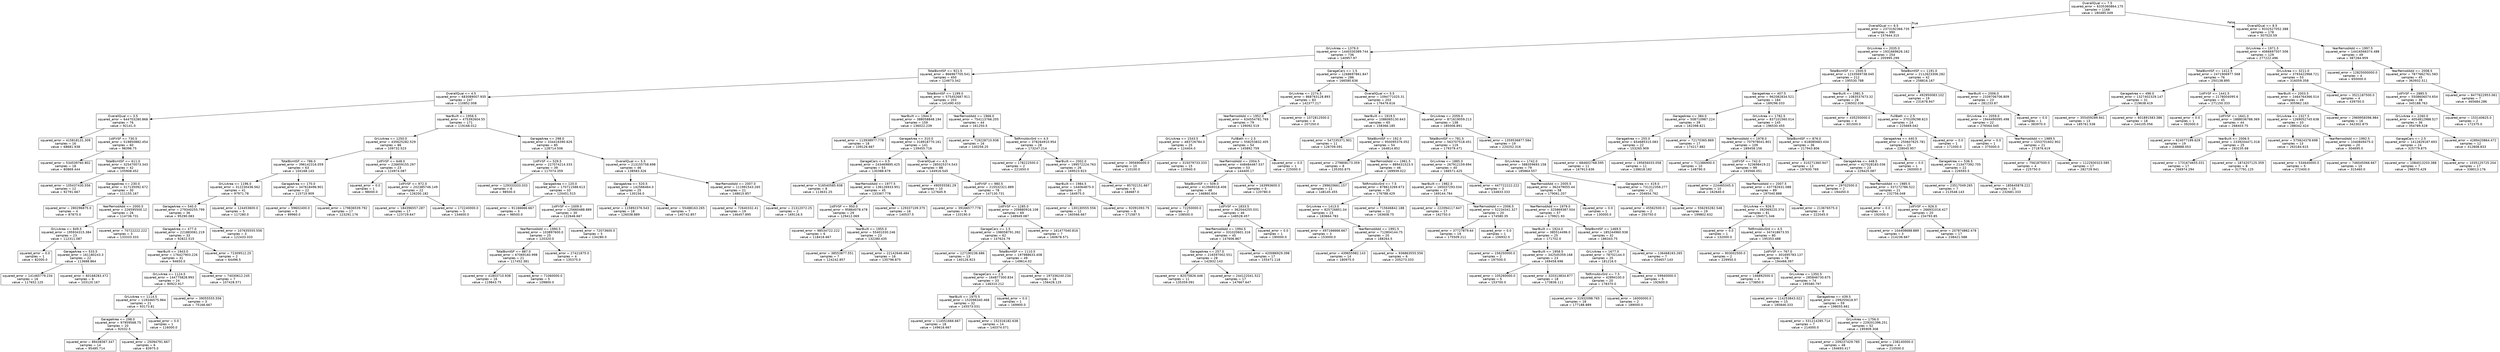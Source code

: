 digraph Tree {
node [shape=box, fontname="helvetica"] ;
edge [fontname="helvetica"] ;
0 [label="OverallQual <= 7.5\nsquared_error = 6335360864.175\nsamples = 1168\nvalue = 180485.049"] ;
1 [label="OverallQual <= 6.5\nsquared_error = 2373192366.735\nsamples = 990\nvalue = 157644.315"] ;
0 -> 1 [labeldistance=2.5, labelangle=45, headlabel="True"] ;
2 [label="GrLivArea <= 1379.0\nsquared_error = 1440330389.744\nsamples = 736\nvalue = 140957.97"] ;
1 -> 2 ;
3 [label="TotalBsmtSF <= 921.5\nsquared_error = 866967705.541\nsamples = 450\nvalue = 124673.342"] ;
2 -> 3 ;
4 [label="OverallQual <= 4.5\nsquared_error = 683089007.935\nsamples = 247\nvalue = 110852.008"] ;
3 -> 4 ;
5 [label="OverallQual <= 3.5\nsquared_error = 644703280.868\nsamples = 76\nvalue = 92141.0"] ;
4 -> 5 ;
6 [label="squared_error = 415818131.309\nsamples = 16\nvalue = 68681.938"] ;
5 -> 6 ;
7 [label="1stFlrSF <= 730.5\nsquared_error = 519850882.454\nsamples = 60\nvalue = 98396.75"] ;
5 -> 7 ;
8 [label="squared_error = 534539760.802\nsamples = 18\nvalue = 80869.444"] ;
7 -> 8 ;
9 [label="TotalBsmtSF <= 611.0\nsquared_error = 325470073.343\nsamples = 42\nvalue = 105908.452"] ;
7 -> 9 ;
10 [label="squared_error = 105437430.556\nsamples = 12\nvalue = 92791.667"] ;
9 -> 10 ;
11 [label="GarageArea <= 230.0\nsquared_error = 317135092.672\nsamples = 30\nvalue = 111155.167"] ;
9 -> 11 ;
12 [label="squared_error = 280296875.0\nsamples = 4\nvalue = 87875.0"] ;
11 -> 12 ;
13 [label="YearRemodAdd <= 2000.5\nsquared_error = 226595500.12\nsamples = 26\nvalue = 114736.731"] ;
11 -> 13 ;
14 [label="GrLivArea <= 849.5\nsquared_error = 195934315.384\nsamples = 23\nvalue = 112311.087"] ;
13 -> 14 ;
15 [label="squared_error = 0.0\nsamples = 1\nvalue = 82000.0"] ;
14 -> 15 ;
16 [label="GarageArea <= 533.5\nsquared_error = 161180243.3\nsamples = 22\nvalue = 113688.864"] ;
14 -> 16 ;
17 [label="squared_error = 141465779.234\nsamples = 16\nvalue = 117652.125"] ;
16 -> 17 ;
18 [label="squared_error = 60168283.472\nsamples = 6\nvalue = 103120.167"] ;
16 -> 18 ;
19 [label="squared_error = 70722222.222\nsamples = 3\nvalue = 133333.333"] ;
13 -> 19 ;
20 [label="YearBuilt <= 1956.5\nsquared_error = 475392604.55\nsamples = 171\nvalue = 119168.012"] ;
4 -> 20 ;
21 [label="GrLivArea <= 1250.0\nsquared_error = 435625282.529\nsamples = 86\nvalue = 109732.523"] ;
20 -> 21 ;
22 [label="TotalBsmtSF <= 786.0\nsquared_error = 396142316.059\nsamples = 63\nvalue = 104168.143"] ;
21 -> 22 ;
23 [label="GrLivArea <= 1196.0\nsquared_error = 312230436.562\nsamples = 41\nvalue = 97971.78"] ;
22 -> 23 ;
24 [label="GarageArea <= 540.0\nsquared_error = 279340255.799\nsamples = 36\nvalue = 95290.083"] ;
23 -> 24 ;
25 [label="GarageArea <= 477.0\nsquared_error = 221883061.219\nsamples = 33\nvalue = 92822.515"] ;
24 -> 25 ;
26 [label="YearBuilt <= 1943.0\nsquared_error = 176427903.226\nsamples = 31\nvalue = 94650.0"] ;
25 -> 26 ;
27 [label="GrLivArea <= 1124.5\nsquared_error = 144775828.993\nsamples = 24\nvalue = 90922.917"] ;
26 -> 27 ;
28 [label="GrLivArea <= 1114.5\nsquared_error = 119346575.964\nsamples = 21\nvalue = 93173.81"] ;
27 -> 28 ;
29 [label="GarageArea <= 298.0\nsquared_error = 97959568.75\nsamples = 20\nvalue = 92032.5"] ;
28 -> 29 ;
30 [label="squared_error = 89438367.347\nsamples = 14\nvalue = 95485.714"] ;
29 -> 30 ;
31 [label="squared_error = 25094791.667\nsamples = 6\nvalue = 83975.0"] ;
29 -> 31 ;
32 [label="squared_error = 0.0\nsamples = 1\nvalue = 116000.0"] ;
28 -> 32 ;
33 [label="squared_error = 39055555.556\nsamples = 3\nvalue = 75166.667"] ;
27 -> 33 ;
34 [label="squared_error = 74030612.245\nsamples = 7\nvalue = 107428.571"] ;
26 -> 34 ;
35 [label="squared_error = 72309512.25\nsamples = 2\nvalue = 64496.5"] ;
25 -> 35 ;
36 [label="squared_error = 107635555.556\nsamples = 3\nvalue = 122433.333"] ;
24 -> 36 ;
37 [label="squared_error = 124453600.0\nsamples = 5\nvalue = 117280.0"] ;
23 -> 37 ;
38 [label="GarageArea <= 170.0\nsquared_error = 347618496.901\nsamples = 22\nvalue = 115715.909"] ;
22 -> 38 ;
39 [label="squared_error = 59602400.0\nsamples = 5\nvalue = 89960.0"] ;
38 -> 39 ;
40 [label="squared_error = 179836539.792\nsamples = 17\nvalue = 123291.176"] ;
38 -> 40 ;
41 [label="1stFlrSF <= 648.0\nsquared_error = 226659155.297\nsamples = 23\nvalue = 124974.087"] ;
21 -> 41 ;
42 [label="squared_error = 0.0\nsamples = 1\nvalue = 98000.0"] ;
41 -> 42 ;
43 [label="1stFlrSF <= 972.0\nsquared_error = 202385746.149\nsamples = 22\nvalue = 126200.182"] ;
41 -> 43 ;
44 [label="squared_error = 184396557.287\nsamples = 17\nvalue = 123729.647"] ;
43 -> 44 ;
45 [label="squared_error = 172240000.0\nsamples = 5\nvalue = 134600.0"] ;
43 -> 45 ;
46 [label="GarageArea <= 298.0\nsquared_error = 334416390.626\nsamples = 85\nvalue = 128714.506"] ;
20 -> 46 ;
47 [label="1stFlrSF <= 529.5\nsquared_error = 227074214.333\nsamples = 39\nvalue = 117074.359"] ;
46 -> 47 ;
48 [label="squared_error = 129333333.333\nsamples = 6\nvalue = 98500.0"] ;
47 -> 48 ;
49 [label="GarageArea <= 120.0\nsquared_error = 170711588.613\nsamples = 33\nvalue = 120451.515"] ;
47 -> 49 ;
50 [label="squared_error = 91166666.667\nsamples = 3\nvalue = 98500.0"] ;
49 -> 50 ;
51 [label="1stFlrSF <= 1009.0\nsquared_error = 125660488.889\nsamples = 30\nvalue = 122646.667"] ;
49 -> 51 ;
52 [label="YearRemodAdd <= 1990.5\nsquared_error = 103897600.0\nsamples = 25\nvalue = 120320.0"] ;
51 -> 52 ;
53 [label="TotalBsmtSF <= 887.0\nsquared_error = 67069160.998\nsamples = 21\nvalue = 117452.381"] ;
52 -> 53 ;
54 [label="squared_error = 41803710.938\nsamples = 16\nvalue = 119843.75"] ;
53 -> 54 ;
55 [label="squared_error = 71060000.0\nsamples = 5\nvalue = 109800.0"] ;
53 -> 55 ;
56 [label="squared_error = 27421875.0\nsamples = 4\nvalue = 135375.0"] ;
52 -> 56 ;
57 [label="squared_error = 72073600.0\nsamples = 5\nvalue = 134280.0"] ;
51 -> 57 ;
58 [label="OverallQual <= 5.5\nsquared_error = 213155758.698\nsamples = 46\nvalue = 138583.326"] ;
46 -> 58 ;
59 [label="GarageArea <= 520.5\nsquared_error = 142566464.0\nsamples = 25\nvalue = 130156.0"] ;
58 -> 59 ;
60 [label="squared_error = 115892376.543\nsamples = 18\nvalue = 126038.889"] ;
59 -> 60 ;
61 [label="squared_error = 55488163.265\nsamples = 7\nvalue = 140742.857"] ;
59 -> 61 ;
62 [label="YearRemodAdd <= 2007.0\nsquared_error = 111991543.265\nsamples = 21\nvalue = 148615.857"] ;
58 -> 62 ;
63 [label="squared_error = 72640332.41\nsamples = 19\nvalue = 146457.895"] ;
62 -> 63 ;
64 [label="squared_error = 21312072.25\nsamples = 2\nvalue = 169116.5"] ;
62 -> 64 ;
65 [label="TotalBsmtSF <= 1199.0\nsquared_error = 575452687.911\nsamples = 203\nvalue = 141490.433"] ;
3 -> 65 ;
66 [label="YearBuilt <= 1944.0\nsquared_error = 388058848.194\nsamples = 159\nvalue = 136022.239"] ;
65 -> 66 ;
67 [label="squared_error = 113938977.778\nsamples = 18\nvalue = 109126.667"] ;
66 -> 67 ;
68 [label="GarageArea <= 310.0\nsquared_error = 318918770.161\nsamples = 141\nvalue = 139455.716"] ;
66 -> 68 ;
69 [label="GarageCars <= 0.5\nsquared_error = 243469895.425\nsamples = 53\nvalue = 130388.679"] ;
68 -> 69 ;
70 [label="squared_error = 516540585.938\nsamples = 8\nvalue = 113631.25"] ;
69 -> 70 ;
71 [label="YearRemodAdd <= 1977.5\nsquared_error = 136126933.951\nsamples = 45\nvalue = 133367.778"] ;
69 -> 71 ;
72 [label="1stFlrSF <= 950.0\nsquared_error = 95864078.478\nsamples = 29\nvalue = 129412.069"] ;
71 -> 72 ;
73 [label="squared_error = 98534722.222\nsamples = 6\nvalue = 118416.667"] ;
72 -> 73 ;
74 [label="YearBuilt <= 1955.0\nsquared_error = 55401030.246\nsamples = 23\nvalue = 132280.435"] ;
72 -> 74 ;
75 [label="squared_error = 38553877.551\nsamples = 7\nvalue = 124242.857"] ;
74 -> 75 ;
76 [label="squared_error = 22142646.484\nsamples = 16\nvalue = 135796.875"] ;
74 -> 76 ;
77 [label="squared_error = 129337109.375\nsamples = 16\nvalue = 140537.5"] ;
71 -> 77 ;
78 [label="OverallQual <= 4.5\nsquared_error = 285025374.543\nsamples = 88\nvalue = 144916.545"] ;
68 -> 78 ;
79 [label="squared_error = 490555581.29\nsamples = 10\nvalue = 127645.9"] ;
78 -> 79 ;
80 [label="1stFlrSF <= 980.5\nsquared_error = 215532321.889\nsamples = 78\nvalue = 147130.731"] ;
78 -> 80 ;
81 [label="squared_error = 39166577.778\nsamples = 9\nvalue = 133190.0"] ;
80 -> 81 ;
82 [label="1stFlrSF <= 1285.0\nsquared_error = 209880916.108\nsamples = 69\nvalue = 148949.087"] ;
80 -> 82 ;
83 [label="GarageCars <= 1.5\nsquared_error = 198058791.392\nsamples = 62\nvalue = 147624.79"] ;
82 -> 83 ;
84 [label="squared_error = 127190236.686\nsamples = 13\nvalue = 140126.923"] ;
83 -> 84 ;
85 [label="TotalBsmtSF <= 1110.5\nsquared_error = 197988633.408\nsamples = 49\nvalue = 149614.02"] ;
83 -> 85 ;
86 [label="GarageCars <= 2.5\nsquared_error = 164877300.834\nsamples = 33\nvalue = 146310.212"] ;
85 -> 86 ;
87 [label="YearBuilt <= 1975.5\nsquared_error = 152096340.468\nsamples = 32\nvalue = 145573.031"] ;
86 -> 87 ;
88 [label="squared_error = 114551666.667\nsamples = 18\nvalue = 149616.667"] ;
87 -> 88 ;
89 [label="squared_error = 152316182.638\nsamples = 14\nvalue = 140374.071"] ;
87 -> 89 ;
90 [label="squared_error = 0.0\nsamples = 1\nvalue = 169900.0"] ;
86 -> 90 ;
91 [label="squared_error = 197336240.234\nsamples = 16\nvalue = 156428.125"] ;
85 -> 91 ;
92 [label="squared_error = 161477040.816\nsamples = 7\nvalue = 160678.571"] ;
82 -> 92 ;
93 [label="YearRemodAdd <= 1966.0\nsquared_error = 754113766.205\nsamples = 44\nvalue = 161250.5"] ;
65 -> 93 ;
94 [label="squared_error = 719228710.938\nsamples = 16\nvalue = 140256.25"] ;
93 -> 94 ;
95 [label="TotRmsAbvGrd <= 4.5\nsquared_error = 378264910.954\nsamples = 28\nvalue = 173247.214"] ;
93 -> 95 ;
96 [label="squared_error = 178222500.0\nsamples = 2\nvalue = 221650.0"] ;
95 -> 96 ;
97 [label="YearBuilt <= 2002.0\nsquared_error = 199572224.763\nsamples = 26\nvalue = 169523.923"] ;
95 -> 97 ;
98 [label="YearBuilt <= 1984.5\nsquared_error = 144064875.0\nsamples = 20\nvalue = 164975.0"] ;
97 -> 98 ;
99 [label="squared_error = 130130555.556\nsamples = 12\nvalue = 160566.667"] ;
98 -> 99 ;
100 [label="squared_error = 92091093.75\nsamples = 8\nvalue = 171587.5"] ;
98 -> 100 ;
101 [label="squared_error = 85702151.667\nsamples = 6\nvalue = 184687.0"] ;
97 -> 101 ;
102 [label="GarageCars <= 1.5\nsquared_error = 1268697861.847\nsamples = 286\nvalue = 166580.636"] ;
2 -> 102 ;
103 [label="GrLivArea <= 2274.5\nsquared_error = 868763128.893\nsamples = 83\nvalue = 142377.217"] ;
102 -> 103 ;
104 [label="YearRemodAdd <= 1952.0\nsquared_error = 634554781.769\nsamples = 79\nvalue = 139092.519"] ;
103 -> 104 ;
105 [label="GrLivArea <= 1543.5\nsquared_error = 483726784.0\nsamples = 25\nvalue = 124404.0"] ;
104 -> 105 ;
106 [label="squared_error = 395690000.0\nsamples = 10\nvalue = 110100.0"] ;
105 -> 106 ;
107 [label="squared_error = 315079733.333\nsamples = 15\nvalue = 133940.0"] ;
105 -> 107 ;
108 [label="FullBath <= 2.5\nsquared_error = 558253832.405\nsamples = 54\nvalue = 145892.759"] ;
104 -> 108 ;
109 [label="YearRemodAdd <= 2004.5\nsquared_error = 448484467.537\nsamples = 53\nvalue = 144400.17"] ;
108 -> 109 ;
110 [label="TotalBsmtSF <= 509.0\nsquared_error = 413949318.406\nsamples = 48\nvalue = 146860.604"] ;
109 -> 110 ;
111 [label="squared_error = 72250000.0\nsamples = 2\nvalue = 108500.0"] ;
110 -> 111 ;
112 [label="1stFlrSF <= 1833.5\nsquared_error = 362044255.031\nsamples = 46\nvalue = 148528.457"] ;
110 -> 112 ;
113 [label="YearRemodAdd <= 1994.5\nsquared_error = 331020601.316\nsamples = 45\nvalue = 147606.867"] ;
112 -> 113 ;
114 [label="GarageArea <= 257.0\nsquared_error = 216597002.551\nsamples = 28\nvalue = 142832.143"] ;
113 -> 114 ;
115 [label="squared_error = 82075826.446\nsamples = 11\nvalue = 135359.091"] ;
114 -> 115 ;
116 [label="squared_error = 244122041.522\nsamples = 17\nvalue = 147667.647"] ;
114 -> 116 ;
117 [label="squared_error = 420086929.398\nsamples = 17\nvalue = 155471.118"] ;
113 -> 117 ;
118 [label="squared_error = 0.0\nsamples = 1\nvalue = 190000.0"] ;
112 -> 118 ;
119 [label="squared_error = 163993600.0\nsamples = 5\nvalue = 120780.0"] ;
109 -> 119 ;
120 [label="squared_error = 0.0\nsamples = 1\nvalue = 225000.0"] ;
108 -> 120 ;
121 [label="squared_error = 1072812500.0\nsamples = 4\nvalue = 207250.0"] ;
103 -> 121 ;
122 [label="OverallQual <= 5.5\nsquared_error = 1094771025.31\nsamples = 203\nvalue = 176476.616"] ;
102 -> 122 ;
123 [label="YearBuilt <= 1919.5\nsquared_error = 1086065130.643\nsamples = 65\nvalue = 158366.185"] ;
122 -> 123 ;
124 [label="squared_error = 547235371.901\nsamples = 11\nvalue = 126709.091"] ;
123 -> 124 ;
125 [label="TotalBsmtSF <= 192.0\nsquared_error = 950095376.052\nsamples = 54\nvalue = 164814.852"] ;
123 -> 125 ;
126 [label="squared_error = 279808173.359\nsamples = 8\nvalue = 135350.875"] ;
125 -> 126 ;
127 [label="YearRemodAdd <= 1961.5\nsquared_error = 889431523.5\nsamples = 46\nvalue = 169939.022"] ;
125 -> 127 ;
128 [label="squared_error = 299620661.157\nsamples = 11\nvalue = 148145.455"] ;
127 -> 128 ;
129 [label="TotRmsAbvGrd <= 7.5\nsquared_error = 878613269.673\nsamples = 35\nvalue = 176788.429"] ;
127 -> 129 ;
130 [label="GrLivArea <= 1413.0\nsquared_error = 825726851.04\nsamples = 23\nvalue = 183664.783"] ;
129 -> 130 ;
131 [label="squared_error = 497166666.667\nsamples = 3\nvalue = 153000.0"] ;
130 -> 131 ;
132 [label="YearRemodAdd <= 1991.5\nsquared_error = 712804144.75\nsamples = 20\nvalue = 188264.5"] ;
130 -> 132 ;
133 [label="squared_error = 439655982.143\nsamples = 14\nvalue = 180975.0"] ;
132 -> 133 ;
134 [label="squared_error = 936863555.556\nsamples = 6\nvalue = 205273.333"] ;
132 -> 134 ;
135 [label="squared_error = 715646842.188\nsamples = 12\nvalue = 163608.75"] ;
129 -> 135 ;
136 [label="GrLivArea <= 2059.0\nsquared_error = 871619059.213\nsamples = 138\nvalue = 185006.891"] ;
122 -> 136 ;
137 [label="TotalBsmtSF <= 781.5\nsquared_error = 563707518.451\nsamples = 119\nvalue = 179379.471"] ;
136 -> 137 ;
138 [label="GrLivArea <= 1885.0\nsquared_error = 267912159.694\nsamples = 40\nvalue = 166571.425"] ;
137 -> 138 ;
139 [label="YearBuilt <= 1982.0\nsquared_error = 165037293.034\nsamples = 37\nvalue = 169144.784"] ;
138 -> 139 ;
140 [label="squared_error = 222094117.647\nsamples = 17\nvalue = 162750.0"] ;
139 -> 140 ;
141 [label="YearRemodAdd <= 2006.5\nsquared_error = 52234341.327\nsamples = 20\nvalue = 174580.35"] ;
139 -> 141 ;
142 [label="squared_error = 37727879.64\nsamples = 19\nvalue = 175509.211"] ;
141 -> 142 ;
143 [label="squared_error = 0.0\nsamples = 1\nvalue = 156932.0"] ;
141 -> 143 ;
144 [label="squared_error = 447722222.222\nsamples = 3\nvalue = 134833.333"] ;
138 -> 144 ;
145 [label="GrLivArea <= 1742.0\nsquared_error = 588359693.158\nsamples = 79\nvalue = 185864.557"] ;
137 -> 145 ;
146 [label="YearRemodAdd <= 2005.5\nsquared_error = 362479055.44\nsamples = 58\nvalue = 179061.207"] ;
145 -> 146 ;
147 [label="YearRemodAdd <= 1979.0\nsquared_error = 325869387.504\nsamples = 57\nvalue = 179921.93"] ;
146 -> 147 ;
148 [label="YearBuilt <= 1924.0\nsquared_error = 385514496.0\nsamples = 25\nvalue = 171702.0"] ;
147 -> 148 ;
149 [label="squared_error = 156250000.0\nsamples = 2\nvalue = 197500.0"] ;
148 -> 149 ;
150 [label="YearBuilt <= 1958.5\nsquared_error = 342545359.168\nsamples = 23\nvalue = 169458.696"] ;
148 -> 150 ;
151 [label="squared_error = 105260000.0\nsamples = 5\nvalue = 153700.0"] ;
150 -> 151 ;
152 [label="squared_error = 320313834.877\nsamples = 18\nvalue = 173836.111"] ;
150 -> 152 ;
153 [label="TotalBsmtSF <= 1469.5\nsquared_error = 185244960.938\nsamples = 32\nvalue = 186343.75"] ;
147 -> 153 ;
154 [label="GrLivArea <= 1677.0\nsquared_error = 78702144.0\nsamples = 25\nvalue = 181216.0"] ;
153 -> 154 ;
155 [label="TotRmsAbvGrd <= 7.5\nsquared_error = 42894100.0\nsamples = 20\nvalue = 178370.0"] ;
154 -> 155 ;
156 [label="squared_error = 31932098.765\nsamples = 18\nvalue = 177188.889"] ;
155 -> 156 ;
157 [label="squared_error = 16000000.0\nsamples = 2\nvalue = 189000.0"] ;
155 -> 157 ;
158 [label="squared_error = 59940000.0\nsamples = 5\nvalue = 192600.0"] ;
154 -> 158 ;
159 [label="squared_error = 136468163.265\nsamples = 7\nvalue = 204657.143"] ;
153 -> 159 ;
160 [label="squared_error = 0.0\nsamples = 1\nvalue = 130000.0"] ;
146 -> 160 ;
161 [label="GarageArea <= 419.0\nsquared_error = 731312358.277\nsamples = 21\nvalue = 204654.762"] ;
145 -> 161 ;
162 [label="squared_error = 45562500.0\nsamples = 2\nvalue = 250750.0"] ;
161 -> 162 ;
163 [label="squared_error = 556293282.548\nsamples = 19\nvalue = 199802.632"] ;
161 -> 163 ;
164 [label="squared_error = 1359536877.584\nsamples = 19\nvalue = 220252.316"] ;
136 -> 164 ;
165 [label="GrLivArea <= 2035.0\nsquared_error = 1931669626.162\nsamples = 254\nvalue = 205995.299"] ;
1 -> 165 ;
166 [label="TotalBsmtSF <= 1500.5\nsquared_error = 1233569738.045\nsamples = 212\nvalue = 195530.788"] ;
165 -> 166 ;
167 [label="GarageArea <= 407.5\nsquared_error = 962082834.521\nsamples = 184\nvalue = 189296.033"] ;
166 -> 167 ;
168 [label="GarageArea <= 384.0\nsquared_error = 508710987.224\nsamples = 39\nvalue = 162398.821"] ;
167 -> 168 ;
169 [label="GarageArea <= 255.0\nsquared_error = 654685315.083\nsamples = 22\nvalue = 153265.909"] ;
168 -> 169 ;
170 [label="squared_error = 684602768.595\nsamples = 11\nvalue = 167913.636"] ;
169 -> 170 ;
171 [label="squared_error = 195656033.058\nsamples = 11\nvalue = 138618.182"] ;
169 -> 171 ;
172 [label="squared_error = 72170365.869\nsamples = 17\nvalue = 174217.882"] ;
168 -> 172 ;
173 [label="GrLivArea <= 1782.5\nsquared_error = 837101560.014\nsamples = 145\nvalue = 196530.455"] ;
167 -> 173 ;
174 [label="YearRemodAdd <= 1978.0\nsquared_error = 707978041.801\nsamples = 109\nvalue = 189458.156"] ;
173 -> 174 ;
175 [label="squared_error = 711386900.0\nsamples = 10\nvalue = 148790.0"] ;
174 -> 175 ;
176 [label="1stFlrSF <= 742.0\nsquared_error = 523698419.22\nsamples = 99\nvalue = 193566.051"] ;
174 -> 176 ;
177 [label="squared_error = 224465345.0\nsamples = 10\nvalue = 162640.0"] ;
176 -> 177 ;
178 [label="YearRemodAdd <= 2007.5\nsquared_error = 437782631.088\nsamples = 89\nvalue = 197040.888"] ;
176 -> 178 ;
179 [label="GrLivArea <= 926.5\nsquared_error = 392069220.374\nsamples = 81\nvalue = 194571.346"] ;
178 -> 179 ;
180 [label="squared_error = 0.0\nsamples = 1\nvalue = 132000.0"] ;
179 -> 180 ;
181 [label="TotRmsAbvGrd <= 4.5\nsquared_error = 347418673.55\nsamples = 80\nvalue = 195353.488"] ;
179 -> 181 ;
182 [label="squared_error = 903002500.0\nsamples = 2\nvalue = 229950.0"] ;
181 -> 182 ;
183 [label="1stFlrSF <= 767.0\nsquared_error = 301695783.137\nsamples = 78\nvalue = 194466.397"] ;
181 -> 183 ;
184 [label="squared_error = 146892500.0\nsamples = 4\nvalue = 173850.0"] ;
183 -> 184 ;
185 [label="GrLivArea <= 1350.5\nsquared_error = 285846730.675\nsamples = 74\nvalue = 195580.797"] ;
183 -> 185 ;
186 [label="squared_error = 114253843.022\nsamples = 15\nvalue = 185846.333"] ;
185 -> 186 ;
187 [label="GarageArea <= 439.5\nsquared_error = 299255618.97\nsamples = 59\nvalue = 198055.661"] ;
185 -> 187 ;
188 [label="squared_error = 531214285.714\nsamples = 7\nvalue = 214000.0"] ;
187 -> 188 ;
189 [label="GrLivArea <= 1756.0\nsquared_error = 229201396.251\nsamples = 52\nvalue = 195909.308"] ;
187 -> 189 ;
190 [label="squared_error = 209237429.785\nsamples = 48\nvalue = 194693.417"] ;
189 -> 190 ;
191 [label="squared_error = 238140000.0\nsamples = 4\nvalue = 210500.0"] ;
189 -> 191 ;
192 [label="squared_error = 213676575.0\nsamples = 8\nvalue = 222045.0"] ;
178 -> 192 ;
193 [label="TotalBsmtSF <= 876.0\nsquared_error = 618085683.434\nsamples = 36\nvalue = 217943.806"] ;
173 -> 193 ;
194 [label="squared_error = 310271360.947\nsamples = 13\nvalue = 197630.769"] ;
193 -> 194 ;
195 [label="GarageArea <= 448.5\nsquared_error = 427028183.036\nsamples = 23\nvalue = 229425.087"] ;
193 -> 195 ;
196 [label="squared_error = 29702500.0\nsamples = 2\nvalue = 194450.0"] ;
195 -> 196 ;
197 [label="YearRemodAdd <= 1985.5\nsquared_error = 337272786.522\nsamples = 21\nvalue = 232756.048"] ;
195 -> 197 ;
198 [label="squared_error = 0.0\nsamples = 1\nvalue = 192000.0"] ;
197 -> 198 ;
199 [label="1stFlrSF <= 926.0\nsquared_error = 266931016.427\nsamples = 20\nvalue = 234793.85"] ;
197 -> 199 ;
200 [label="squared_error = 104408688.889\nsamples = 3\nvalue = 214236.667"] ;
199 -> 200 ;
201 [label="squared_error = 207874862.478\nsamples = 17\nvalue = 238421.588"] ;
199 -> 201 ;
202 [label="YearBuilt <= 1981.5\nsquared_error = 1083537673.32\nsamples = 28\nvalue = 236502.036"] ;
166 -> 202 ;
203 [label="squared_error = 435250000.0\nsamples = 4\nvalue = 301500.0"] ;
202 -> 203 ;
204 [label="FullBath <= 2.5\nsquared_error = 370109298.623\nsamples = 24\nvalue = 225669.042"] ;
202 -> 204 ;
205 [label="GarageArea <= 440.5\nsquared_error = 250607625.781\nsamples = 23\nvalue = 228045.957"] ;
204 -> 205 ;
206 [label="squared_error = 0.0\nsamples = 1\nvalue = 260000.0"] ;
205 -> 206 ;
207 [label="GarageArea <= 536.5\nsquared_error = 213477392.705\nsamples = 22\nvalue = 226593.5"] ;
205 -> 207 ;
208 [label="squared_error = 23517049.265\nsamples = 7\nvalue = 213548.143"] ;
207 -> 208 ;
209 [label="squared_error = 185645878.222\nsamples = 15\nvalue = 232681.333"] ;
207 -> 209 ;
210 [label="squared_error = 0.0\nsamples = 1\nvalue = 171000.0"] ;
204 -> 210 ;
211 [label="TotalBsmtSF <= 1191.0\nsquared_error = 2112623306.282\nsamples = 42\nvalue = 258816.167"] ;
165 -> 211 ;
212 [label="squared_error = 492950083.102\nsamples = 19\nvalue = 231678.947"] ;
211 -> 212 ;
213 [label="YearBuilt <= 2006.0\nsquared_error = 2339706706.809\nsamples = 23\nvalue = 281233.87"] ;
211 -> 213 ;
214 [label="GrLivArea <= 2059.0\nsquared_error = 1944490095.498\nsamples = 22\nvalue = 276564.045"] ;
213 -> 214 ;
215 [label="squared_error = 0.0\nsamples = 1\nvalue = 375000.0"] ;
214 -> 215 ;
216 [label="YearRemodAdd <= 1989.5\nsquared_error = 1553701602.902\nsamples = 21\nvalue = 271876.619"] ;
214 -> 216 ;
217 [label="squared_error = 756187500.0\nsamples = 4\nvalue = 225750.0"] ;
216 -> 217 ;
218 [label="squared_error = 1122930323.585\nsamples = 17\nvalue = 282729.941"] ;
216 -> 218 ;
219 [label="squared_error = 0.0\nsamples = 1\nvalue = 383970.0"] ;
213 -> 219 ;
220 [label="OverallQual <= 8.5\nsquared_error = 9332527052.388\nsamples = 178\nvalue = 307520.59"] ;
0 -> 220 [labeldistance=2.5, labelangle=-45, headlabel="False"] ;
221 [label="GrLivArea <= 1971.5\nsquared_error = 4066697507.506\nsamples = 129\nvalue = 277222.496"] ;
220 -> 221 ;
222 [label="TotalBsmtSF <= 1412.5\nsquared_error = 2471906977.568\nsamples = 76\nvalue = 250138.895"] ;
221 -> 222 ;
223 [label="GarageArea <= 496.0\nsquared_error = 1327402329.147\nsamples = 31\nvalue = 219638.419"] ;
222 -> 223 ;
224 [label="squared_error = 355459289.941\nsamples = 13\nvalue = 185761.538"] ;
223 -> 224 ;
225 [label="squared_error = 601891583.386\nsamples = 18\nvalue = 244105.056"] ;
223 -> 225 ;
226 [label="1stFlrSF <= 1441.5\nsquared_error = 2178004095.6\nsamples = 45\nvalue = 271150.333"] ;
222 -> 226 ;
227 [label="squared_error = 0.0\nsamples = 1\nvalue = 392000.0"] ;
226 -> 227 ;
228 [label="1stFlrSF <= 1641.0\nsquared_error = 1888036788.369\nsamples = 44\nvalue = 268403.75"] ;
226 -> 228 ;
229 [label="squared_error = 624077199.629\nsamples = 19\nvalue = 248888.053"] ;
228 -> 229 ;
230 [label="YearBuilt <= 2006.5\nsquared_error = 2339204471.018\nsamples = 25\nvalue = 283235.68"] ;
228 -> 230 ;
231 [label="squared_error = 1731674655.031\nsamples = 17\nvalue = 266974.294"] ;
230 -> 231 ;
232 [label="squared_error = 1874207125.359\nsamples = 8\nvalue = 317791.125"] ;
230 -> 232 ;
233 [label="GrLivArea <= 3211.0\nsquared_error = 3793422968.721\nsamples = 53\nvalue = 316059.358"] ;
221 -> 233 ;
234 [label="YearBuilt <= 2003.5\nsquared_error = 2464764366.014\nsamples = 49\nvalue = 305962.163"] ;
233 -> 234 ;
235 [label="GrLivArea <= 2327.5\nsquared_error = 1269052745.638\nsamples = 33\nvalue = 288342.424"] ;
234 -> 235 ;
236 [label="squared_error = 575824378.698\nsamples = 13\nvalue = 263184.615"] ;
235 -> 236 ;
237 [label="YearRemodAdd <= 1992.5\nsquared_error = 1040849475.0\nsamples = 20\nvalue = 304695.0"] ;
235 -> 237 ;
238 [label="squared_error = 534640000.0\nsamples = 5\nvalue = 272400.0"] ;
237 -> 238 ;
239 [label="squared_error = 746045066.667\nsamples = 15\nvalue = 315460.0"] ;
237 -> 239 ;
240 [label="squared_error = 2969958396.984\nsamples = 16\nvalue = 342302.875"] ;
234 -> 240 ;
241 [label="squared_error = 3521187500.0\nsamples = 4\nvalue = 439750.0"] ;
233 -> 241 ;
242 [label="YearRemodAdd <= 1997.5\nsquared_error = 14416566374.488\nsamples = 49\nvalue = 387284.959"] ;
220 -> 242 ;
243 [label="squared_error = 12825000000.0\nsamples = 4\nvalue = 650000.0"] ;
242 -> 243 ;
244 [label="YearRemodAdd <= 2008.5\nsquared_error = 7877662761.583\nsamples = 45\nvalue = 363932.511"] ;
242 -> 244 ;
245 [label="1stFlrSF <= 2885.5\nsquared_error = 5508606074.654\nsamples = 38\nvalue = 345188.763"] ;
244 -> 245 ;
246 [label="GrLivArea <= 2260.0\nsquared_error = 4054812988.527\nsamples = 36\nvalue = 354789.528"] ;
245 -> 246 ;
247 [label="GarageCars <= 2.5\nsquared_error = 1412829187.693\nsamples = 24\nvalue = 325779.875"] ;
246 -> 247 ;
248 [label="squared_error = 1084013203.388\nsamples = 7\nvalue = 296070.429"] ;
247 -> 248 ;
249 [label="squared_error = 1035125725.204\nsamples = 17\nvalue = 338013.176"] ;
247 -> 249 ;
250 [label="squared_error = 4289420864.472\nsamples = 12\nvalue = 412808.833"] ;
246 -> 250 ;
251 [label="squared_error = 153140625.0\nsamples = 2\nvalue = 172375.0"] ;
245 -> 251 ;
252 [label="squared_error = 8477622953.061\nsamples = 7\nvalue = 465684.286"] ;
244 -> 252 ;
}
